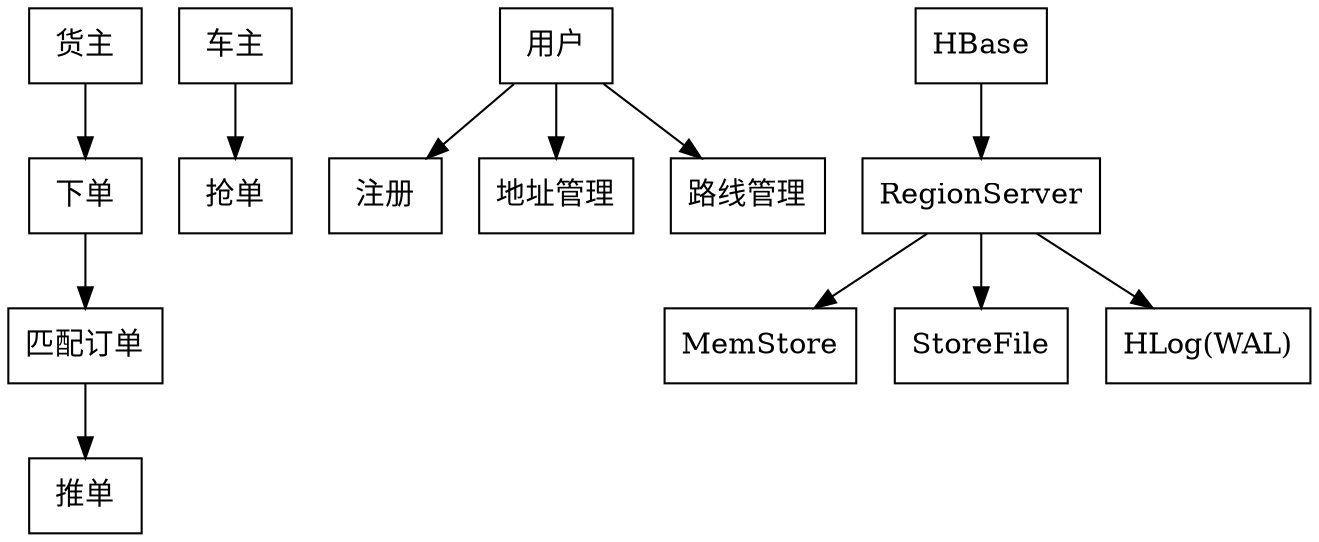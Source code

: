 digraph xjhd {
    rankdir = TD;
    Node [shape = r];
    货主 -> 下单 ->匹配订单->推单 ;
    车主 -> 抢单 ;
    用户 -> 注册 
    用户 -> 地址管理
    用户 -> 路线管理
    HBase -> RegionServer
    RegionServer -> MemStore;
    RegionServer -> StoreFile;
    RegionServer -> "HLog(WAL)";



}